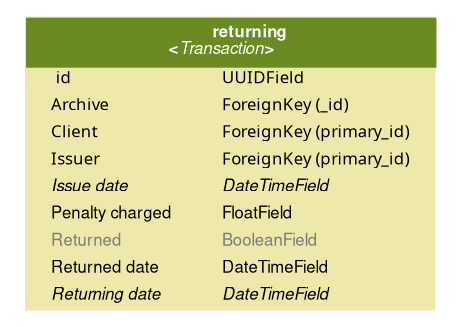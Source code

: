 digraph model_graph {
  // Dotfile by Django-Extensions graph_models
  // Created: 2017-11-10 13:03
  // Cli Options: TransactionManager --include-models Returning --layout circo --pydot --verbose-names

  fontname = "Helvetica"
  fontsize = 8
  splines  = true

  node [
    fontname = "Helvetica"
    fontsize = 8
    shape = "plaintext"
  ]

  edge [
    fontname = "Helvetica"
    fontsize = 8
  ]

  // Labels


  TransactionManager_models_Returning [label=<
    <TABLE BGCOLOR="palegoldenrod" BORDER="0" CELLBORDER="0" CELLSPACING="0">
    <TR><TD COLSPAN="2" CELLPADDING="4" ALIGN="CENTER" BGCOLOR="olivedrab4">
    <FONT FACE="Helvetica Bold" COLOR="white">
    returning<BR/>&lt;<FONT FACE="Helvetica Italic">Transaction</FONT>&gt;
    </FONT></TD></TR>
  
    <TR><TD ALIGN="LEFT" BORDER="0">
    <FONT FACE="Helvetica ItalicBold"> id</FONT>
    </TD><TD ALIGN="LEFT">
    <FONT FACE="Helvetica ItalicBold">UUIDField</FONT>
    </TD></TR>
  
    <TR><TD ALIGN="LEFT" BORDER="0">
    <FONT FACE="Helvetica ItalicBold">Archive</FONT>
    </TD><TD ALIGN="LEFT">
    <FONT FACE="Helvetica ItalicBold">ForeignKey (_id)</FONT>
    </TD></TR>
  
    <TR><TD ALIGN="LEFT" BORDER="0">
    <FONT FACE="Helvetica ItalicBold">Client</FONT>
    </TD><TD ALIGN="LEFT">
    <FONT FACE="Helvetica ItalicBold">ForeignKey (primary_id)</FONT>
    </TD></TR>
  
    <TR><TD ALIGN="LEFT" BORDER="0">
    <FONT FACE="Helvetica ItalicBold">Issuer</FONT>
    </TD><TD ALIGN="LEFT">
    <FONT FACE="Helvetica ItalicBold">ForeignKey (primary_id)</FONT>
    </TD></TR>
  
    <TR><TD ALIGN="LEFT" BORDER="0">
    <FONT FACE="Helvetica Italic">Issue date</FONT>
    </TD><TD ALIGN="LEFT">
    <FONT FACE="Helvetica Italic">DateTimeField</FONT>
    </TD></TR>
  
    <TR><TD ALIGN="LEFT" BORDER="0">
    <FONT FACE="Helvetica ">Penalty charged</FONT>
    </TD><TD ALIGN="LEFT">
    <FONT FACE="Helvetica ">FloatField</FONT>
    </TD></TR>
  
    <TR><TD ALIGN="LEFT" BORDER="0">
    <FONT COLOR="#7B7B7B" FACE="Helvetica ">Returned</FONT>
    </TD><TD ALIGN="LEFT">
    <FONT COLOR="#7B7B7B" FACE="Helvetica ">BooleanField</FONT>
    </TD></TR>
  
    <TR><TD ALIGN="LEFT" BORDER="0">
    <FONT FACE="Helvetica ">Returned date</FONT>
    </TD><TD ALIGN="LEFT">
    <FONT FACE="Helvetica ">DateTimeField</FONT>
    </TD></TR>
  
    <TR><TD ALIGN="LEFT" BORDER="0">
    <FONT FACE="Helvetica Italic">Returning date</FONT>
    </TD><TD ALIGN="LEFT">
    <FONT FACE="Helvetica Italic">DateTimeField</FONT>
    </TD></TR>
  
    </TABLE>
    >]




  // Relations


}

